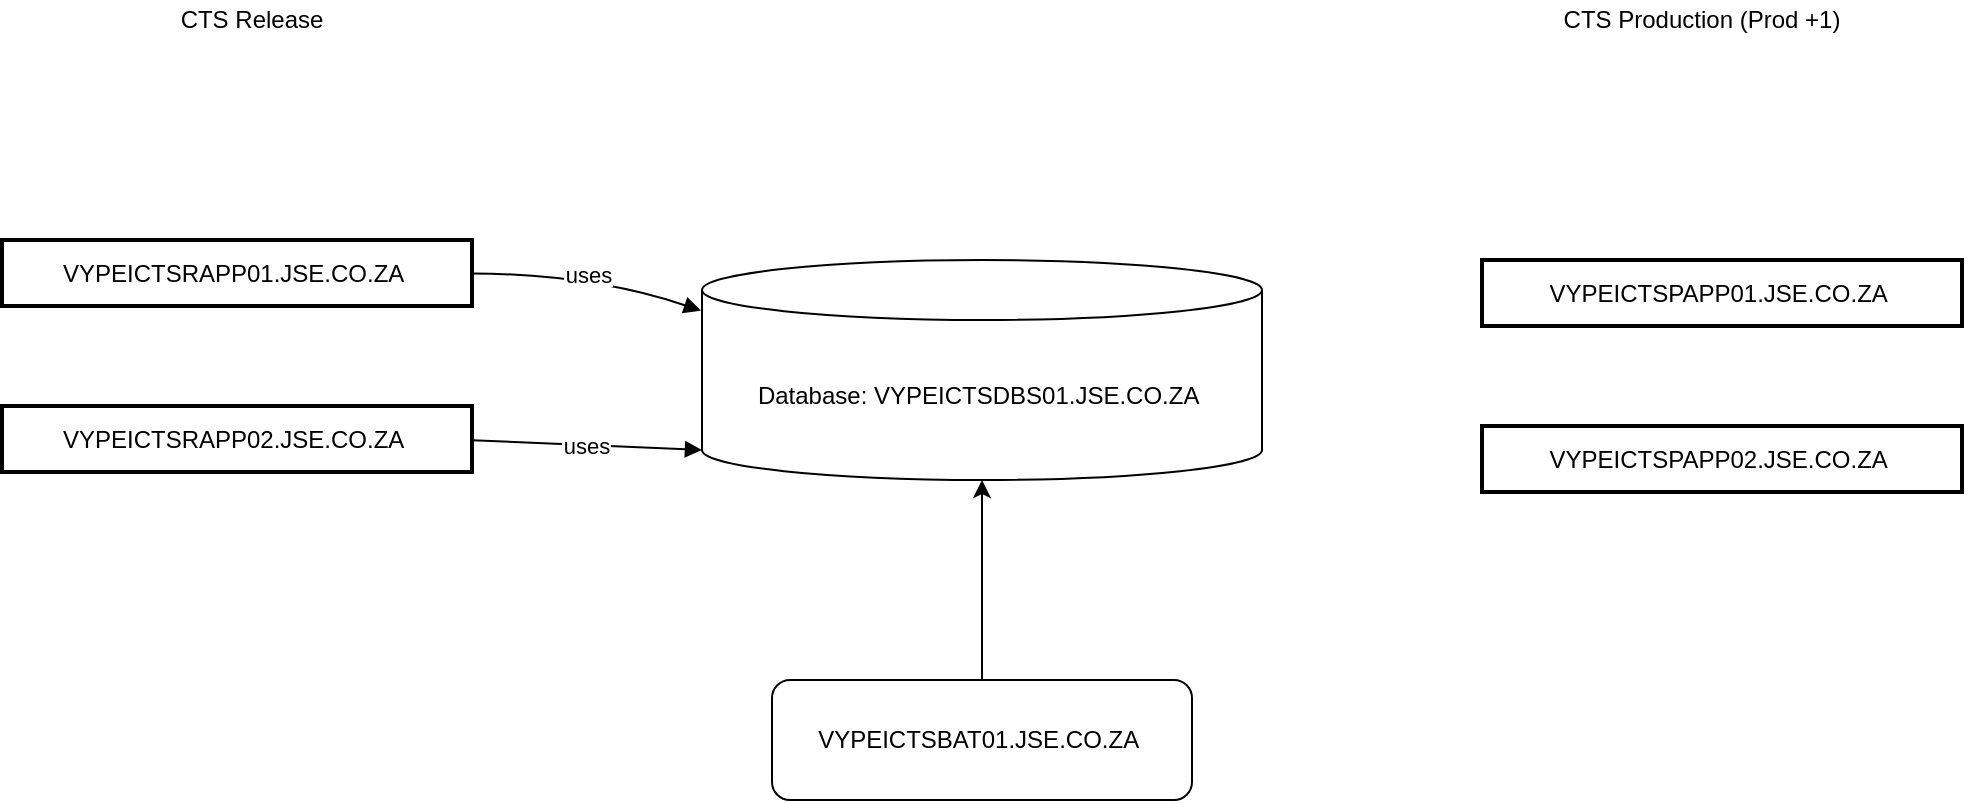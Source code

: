 <mxfile version="21.2.1" type="github">
  <diagram name="Page-1" id="QKq4AHpZra5xfbNQWS_R">
    <mxGraphModel dx="1900" dy="1685" grid="1" gridSize="10" guides="1" tooltips="1" connect="1" arrows="1" fold="1" page="1" pageScale="1" pageWidth="850" pageHeight="1100" math="0" shadow="0">
      <root>
        <mxCell id="0" />
        <mxCell id="1" parent="0" />
        <mxCell id="6" value="uses" style="curved=1;startArrow=none;endArrow=block;exitX=0.999;exitY=0.506;entryX=-0.002;entryY=0.23;entryDx=0;entryDy=0;entryPerimeter=0;" parent="1" source="2" target="KkRfMMAH-QFb7I6BU0pS-8" edge="1">
          <mxGeometry relative="1" as="geometry">
            <Array as="points">
              <mxPoint x="115" y="17" />
            </Array>
            <mxPoint x="178.204" y="34.069" as="targetPoint" />
          </mxGeometry>
        </mxCell>
        <mxCell id="7" value="uses" style="curved=1;startArrow=none;endArrow=block;exitX=0.999;exitY=0.518;entryX=0;entryY=1;entryDx=0;entryDy=-15;entryPerimeter=0;" parent="1" source="4" target="KkRfMMAH-QFb7I6BU0pS-8" edge="1">
          <mxGeometry relative="1" as="geometry">
            <Array as="points" />
            <mxPoint x="150" y="99.5" as="targetPoint" />
          </mxGeometry>
        </mxCell>
        <mxCell id="KkRfMMAH-QFb7I6BU0pS-8" value="Database: VYPEICTSDBS01.JSE.CO.ZA&amp;nbsp;" style="shape=cylinder3;whiteSpace=wrap;html=1;boundedLbl=1;backgroundOutline=1;size=15;" vertex="1" parent="1">
          <mxGeometry x="170" y="10" width="280" height="110" as="geometry" />
        </mxCell>
        <mxCell id="KkRfMMAH-QFb7I6BU0pS-10" style="edgeStyle=orthogonalEdgeStyle;rounded=0;orthogonalLoop=1;jettySize=auto;html=1;entryX=0.5;entryY=1;entryDx=0;entryDy=0;entryPerimeter=0;" edge="1" parent="1" source="KkRfMMAH-QFb7I6BU0pS-9" target="KkRfMMAH-QFb7I6BU0pS-8">
          <mxGeometry relative="1" as="geometry" />
        </mxCell>
        <mxCell id="KkRfMMAH-QFb7I6BU0pS-9" value="VYPEICTSBAT01.JSE.CO.ZA&amp;nbsp;" style="rounded=1;whiteSpace=wrap;html=1;" vertex="1" parent="1">
          <mxGeometry x="205" y="220" width="210" height="60" as="geometry" />
        </mxCell>
        <mxCell id="KkRfMMAH-QFb7I6BU0pS-11" value="" style="group" vertex="1" connectable="0" parent="1">
          <mxGeometry x="-180" width="235" height="116" as="geometry" />
        </mxCell>
        <mxCell id="2" value="VYPEICTSRAPP01.JSE.CO.ZA " style="whiteSpace=wrap;strokeWidth=2;" parent="KkRfMMAH-QFb7I6BU0pS-11" vertex="1">
          <mxGeometry width="235" height="33" as="geometry" />
        </mxCell>
        <mxCell id="4" value="VYPEICTSRAPP02.JSE.CO.ZA " style="whiteSpace=wrap;strokeWidth=2;" parent="KkRfMMAH-QFb7I6BU0pS-11" vertex="1">
          <mxGeometry y="83" width="235" height="33" as="geometry" />
        </mxCell>
        <mxCell id="KkRfMMAH-QFb7I6BU0pS-15" value="CTS Release" style="text;html=1;strokeColor=none;fillColor=none;align=center;verticalAlign=middle;whiteSpace=wrap;rounded=0;" vertex="1" parent="1">
          <mxGeometry x="-120" y="-120" width="130" height="20" as="geometry" />
        </mxCell>
        <mxCell id="KkRfMMAH-QFb7I6BU0pS-16" value="CTS Production (Prod +1)" style="text;html=1;strokeColor=none;fillColor=none;align=center;verticalAlign=middle;whiteSpace=wrap;rounded=0;" vertex="1" parent="1">
          <mxGeometry x="580" y="-120" width="180" height="20" as="geometry" />
        </mxCell>
        <mxCell id="KkRfMMAH-QFb7I6BU0pS-17" value="" style="group" vertex="1" connectable="0" parent="1">
          <mxGeometry x="540" y="10" width="260" height="116" as="geometry" />
        </mxCell>
        <mxCell id="KkRfMMAH-QFb7I6BU0pS-18" value="VYPEICTSPAPP01.JSE.CO.ZA " style="whiteSpace=wrap;strokeWidth=2;" vertex="1" parent="KkRfMMAH-QFb7I6BU0pS-17">
          <mxGeometry x="20" width="240" height="33" as="geometry" />
        </mxCell>
        <mxCell id="KkRfMMAH-QFb7I6BU0pS-19" value="VYPEICTSPAPP02.JSE.CO.ZA " style="whiteSpace=wrap;strokeWidth=2;" vertex="1" parent="KkRfMMAH-QFb7I6BU0pS-17">
          <mxGeometry x="20" y="83" width="240" height="33" as="geometry" />
        </mxCell>
      </root>
    </mxGraphModel>
  </diagram>
</mxfile>
